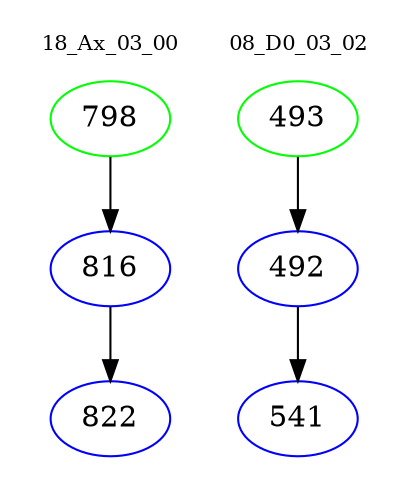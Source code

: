digraph{
subgraph cluster_0 {
color = white
label = "18_Ax_03_00";
fontsize=10;
T0_798 [label="798", color="green"]
T0_798 -> T0_816 [color="black"]
T0_816 [label="816", color="blue"]
T0_816 -> T0_822 [color="black"]
T0_822 [label="822", color="blue"]
}
subgraph cluster_1 {
color = white
label = "08_D0_03_02";
fontsize=10;
T1_493 [label="493", color="green"]
T1_493 -> T1_492 [color="black"]
T1_492 [label="492", color="blue"]
T1_492 -> T1_541 [color="black"]
T1_541 [label="541", color="blue"]
}
}
